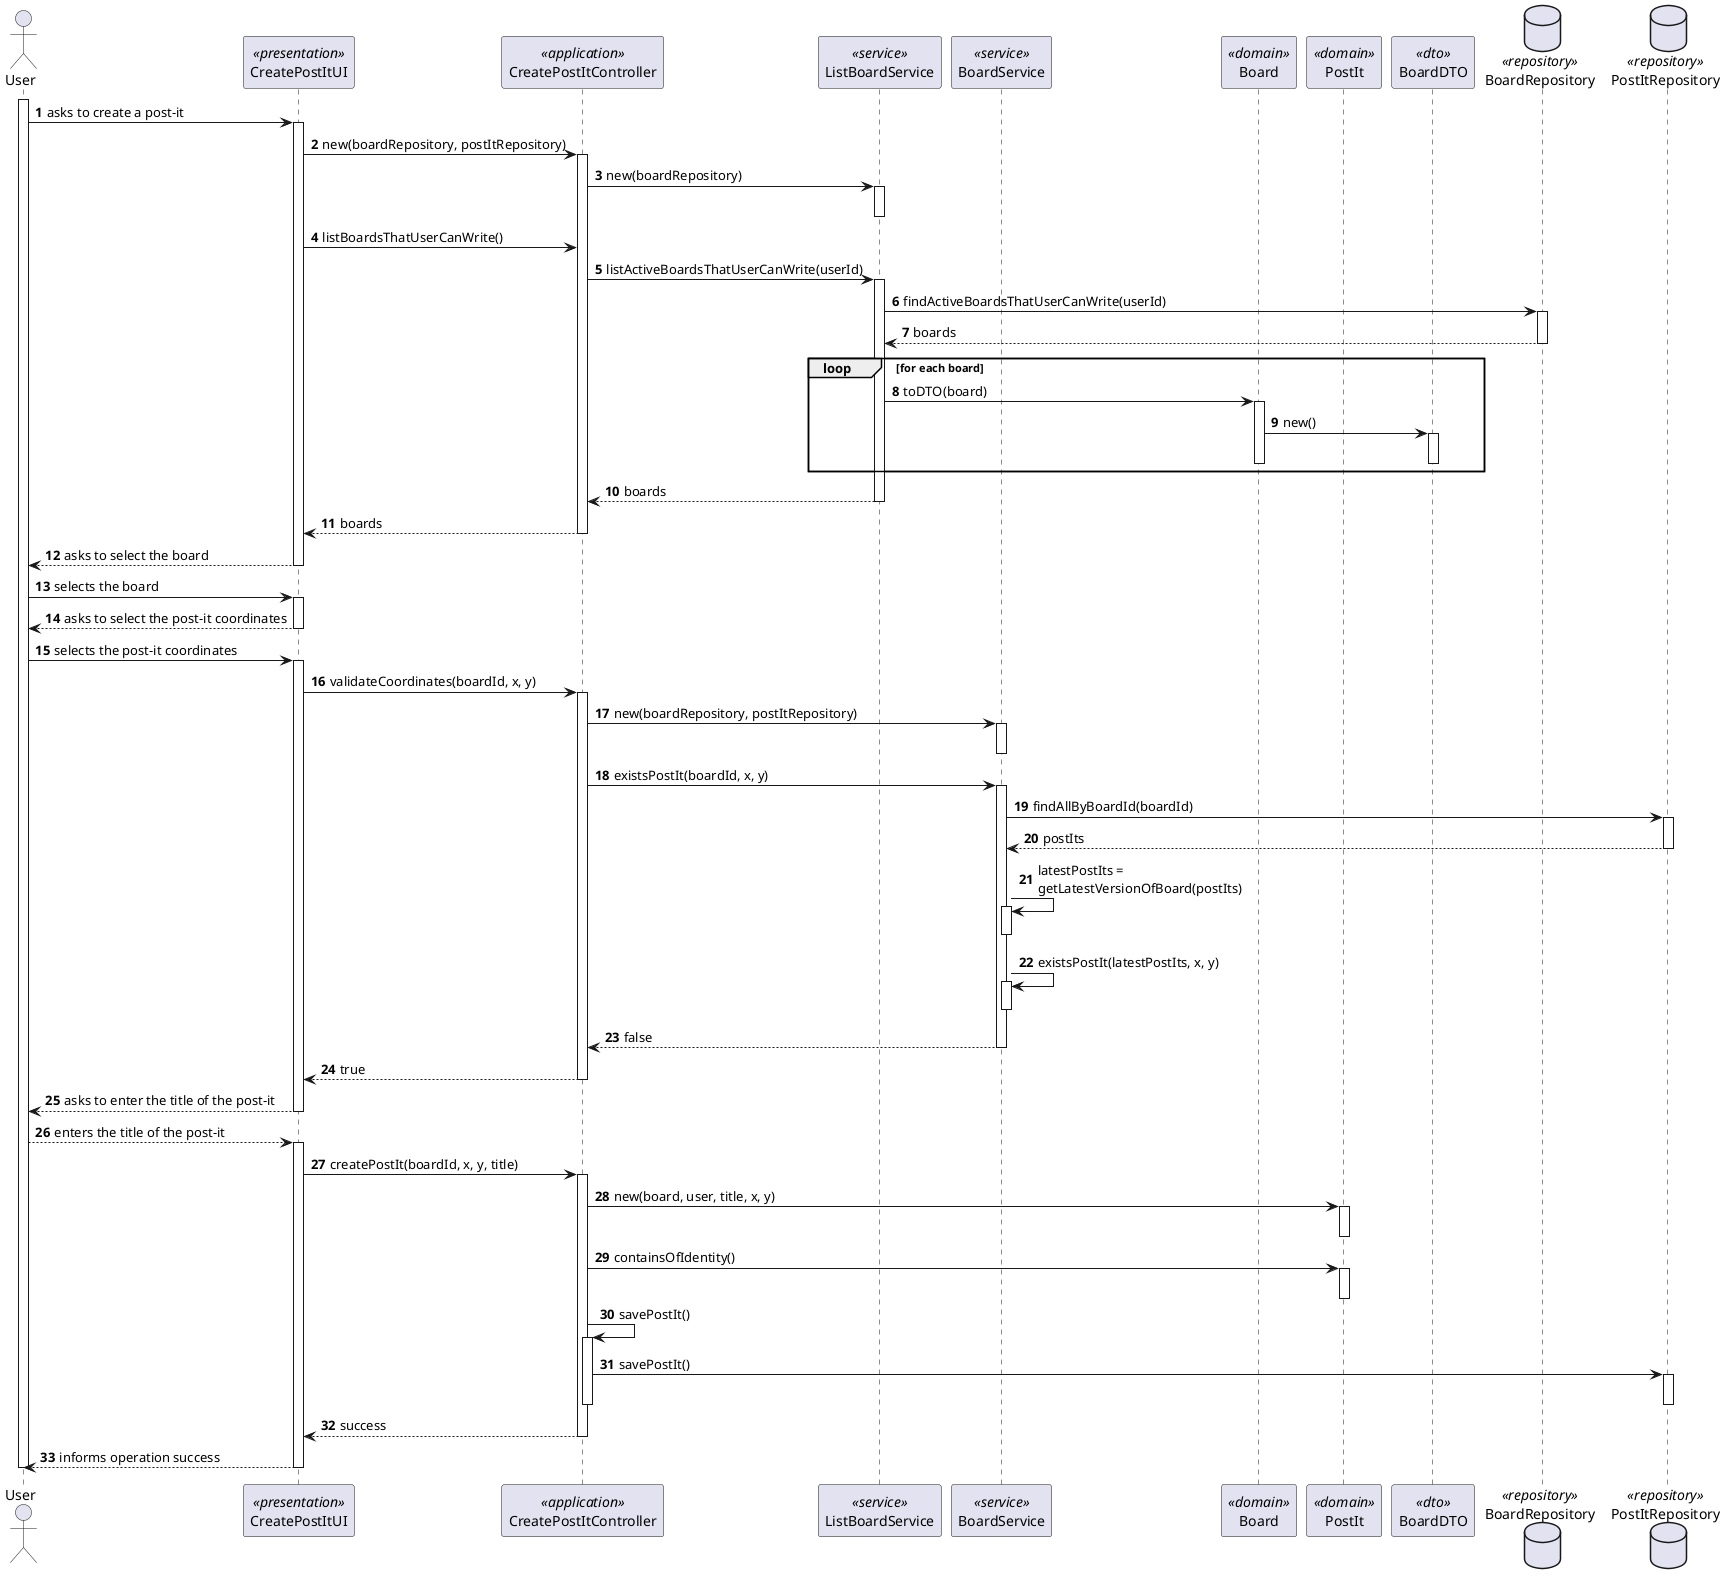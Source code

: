 @startuml US3006_SD
autonumber

actor "User" as M
participant "CreatePostItUI" as UI <<presentation>>
participant "CreatePostItController" as CTRL <<application>>
participant "ListBoardService" as LBSRV <<service>>
participant "BoardService" as BSRV <<service>>
participant "Board" as B <<domain>>
participant "PostIt" as P <<domain>>
participant "BoardDTO" as BDTO <<dto>>

database BoardRepository as BREP <<repository>>
database PostItRepository as PREP <<repository>>

activate M

M -> UI : asks to create a post-it
activate UI

UI -> CTRL : new(boardRepository, postItRepository)
activate CTRL
CTRL -> LBSRV : new(boardRepository)
activate LBSRV
deactivate LBSRV
UI -> CTRL : listBoardsThatUserCanWrite()

CTRL -> LBSRV : listActiveBoardsThatUserCanWrite(userId)
activate LBSRV
LBSRV -> BREP : findActiveBoardsThatUserCanWrite(userId)
activate BREP
BREP --> LBSRV : boards
deactivate BREP

loop for each board
  LBSRV -> B : toDTO(board)
  activate B
  B -> BDTO : new()
  activate BDTO
  deactivate BDTO
  deactivate B
end loop

LBSRV --> CTRL : boards
deactivate LBSRV
CTRL --> UI : boards
deactivate CTRL

UI --> M : asks to select the board
deactivate UI

M -> UI : selects the board
activate UI

UI --> M : asks to select the post-it coordinates
deactivate UI

M -> UI : selects the post-it coordinates
activate UI
UI -> CTRL : validateCoordinates(boardId, x, y)
activate CTRL
CTRL -> BSRV : new(boardRepository, postItRepository)
activate BSRV
deactivate BSRV

CTRL -> BSRV : existsPostIt(boardId, x, y)
activate BSRV
BSRV -> PREP : findAllByBoardId(boardId)
activate PREP
PREP --> BSRV : postIts
deactivate PREP
BSRV -> BSRV : latestPostIts = \ngetLatestVersionOfBoard(postIts)
activate BSRV
deactivate BSRV

BSRV -> BSRV : existsPostIt(latestPostIts, x, y)
activate BSRV
deactivate BSRV

BSRV --> CTRL : false
deactivate BSRV
CTRL --> UI : true
deactivate CTRL

UI --> M :  asks to enter the title of the post-it
deactivate UI

M --> UI : enters the title of the post-it
activate UI

UI -> CTRL : createPostIt(boardId, x, y, title)
activate CTRL

CTRL -> P : new(board, user, title, x, y)
activate P
deactivate P

CTRL -> P : containsOfIdentity()
activate P
deactivate P

CTRL -> CTRL : savePostIt()
activate CTRL
CTRL -> PREP : savePostIt()
activate PREP
deactivate PREP
deactivate CTRL


CTRL --> UI : success
deactivate CTRL

UI --> M : informs operation success
deactivate UI




deactivate M

@enduml
